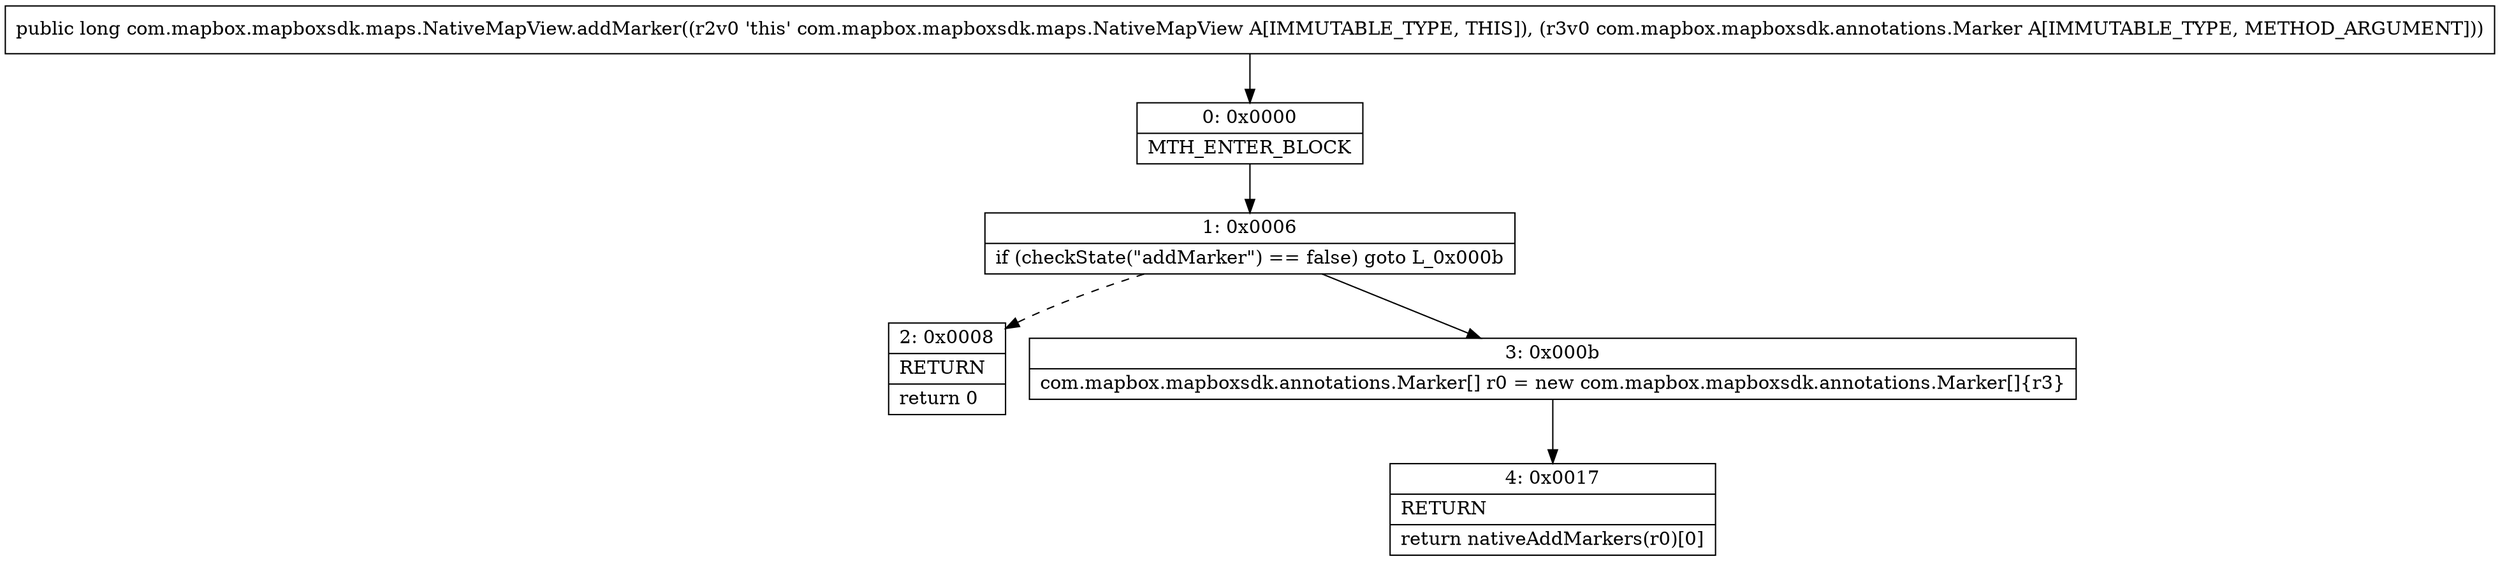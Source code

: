 digraph "CFG forcom.mapbox.mapboxsdk.maps.NativeMapView.addMarker(Lcom\/mapbox\/mapboxsdk\/annotations\/Marker;)J" {
Node_0 [shape=record,label="{0\:\ 0x0000|MTH_ENTER_BLOCK\l}"];
Node_1 [shape=record,label="{1\:\ 0x0006|if (checkState(\"addMarker\") == false) goto L_0x000b\l}"];
Node_2 [shape=record,label="{2\:\ 0x0008|RETURN\l|return 0\l}"];
Node_3 [shape=record,label="{3\:\ 0x000b|com.mapbox.mapboxsdk.annotations.Marker[] r0 = new com.mapbox.mapboxsdk.annotations.Marker[]\{r3\}\l}"];
Node_4 [shape=record,label="{4\:\ 0x0017|RETURN\l|return nativeAddMarkers(r0)[0]\l}"];
MethodNode[shape=record,label="{public long com.mapbox.mapboxsdk.maps.NativeMapView.addMarker((r2v0 'this' com.mapbox.mapboxsdk.maps.NativeMapView A[IMMUTABLE_TYPE, THIS]), (r3v0 com.mapbox.mapboxsdk.annotations.Marker A[IMMUTABLE_TYPE, METHOD_ARGUMENT])) }"];
MethodNode -> Node_0;
Node_0 -> Node_1;
Node_1 -> Node_2[style=dashed];
Node_1 -> Node_3;
Node_3 -> Node_4;
}

